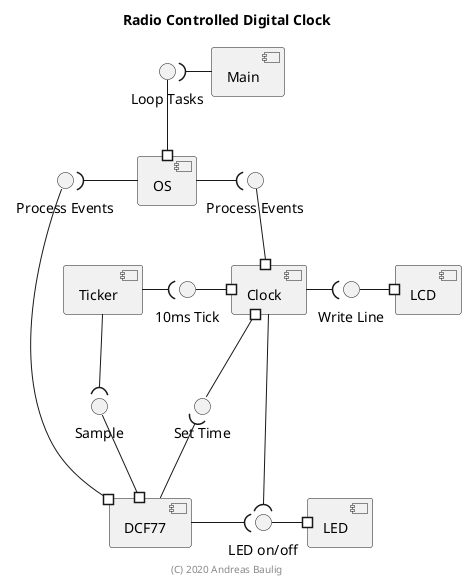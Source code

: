 @startuml

title Radio Controlled Digital Clock
footer (C) 2020 Andreas Baulig

component [Main] as main
component [OS] as os
component [DCF77] as dcf77
component [Clock] as clock
component [LCD] as lcd
component [LED] as led
component [Ticker] as ticker

() "Loop Tasks" as os_run
() "Sample" as dcf77_sample
() "Process Events" as dcf77_process_events
() "Process Events" as clock_process_events
() "10ms Tick" as clock_tick
() "Set Time" as clock_set_time
() "Write Line" as lcd_write_line
() "LED on/off" as led_on_off

os #-up- os_run
dcf77 #-up- dcf77_sample
dcf77 #-up- dcf77_process_events
clock #-up- clock_process_events
clock #-down- clock_set_time
clock #-left- clock_tick
lcd #-left- lcd_write_line
led #-left- led_on_off

main -left-( os_run
dcf77 -up-( clock_set_time
os --right--( clock_process_events
os -left-( dcf77_process_events
ticker -down-( dcf77_sample
ticker -right-( clock_tick
clock -right-( lcd_write_line
clock -down-( led_on_off
dcf77 -right-( led_on_off

@enduml

